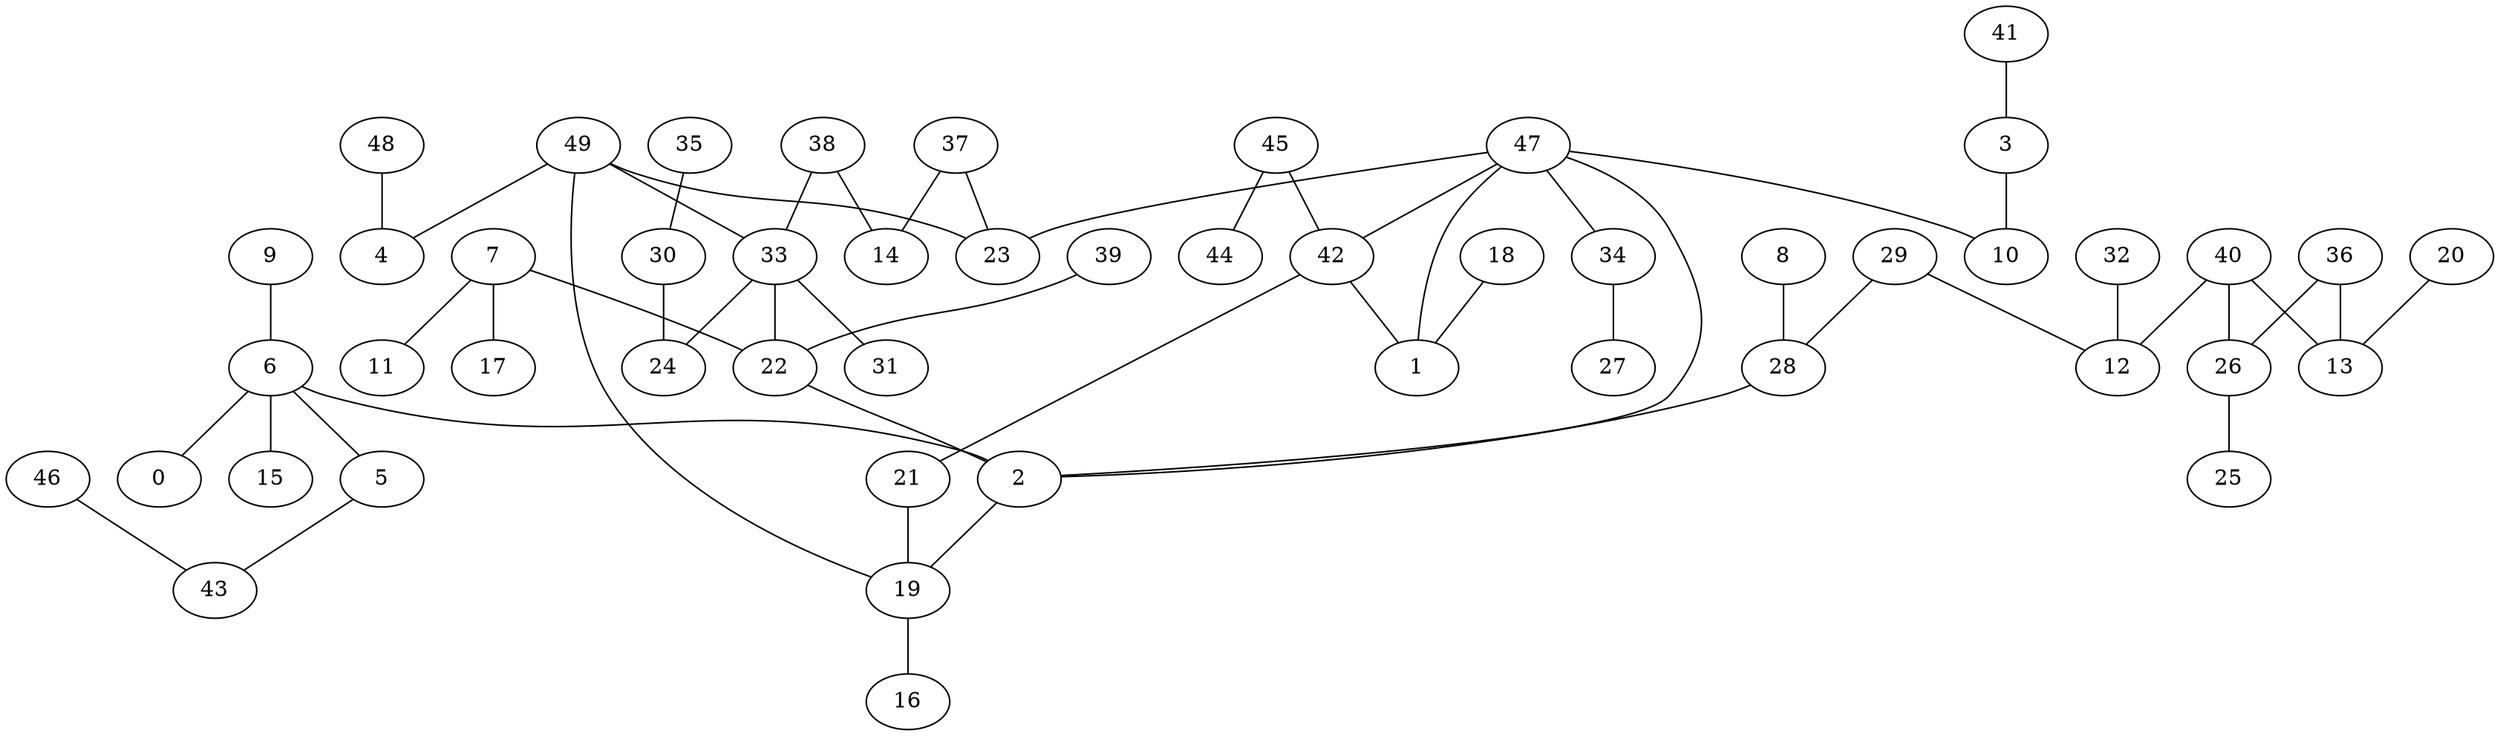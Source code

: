 digraph GG_graph {

subgraph G_graph {
edge [color = black]
"38" -> "33" [dir = none]
"9" -> "6" [dir = none]
"46" -> "43" [dir = none]
"48" -> "4" [dir = none]
"35" -> "30" [dir = none]
"20" -> "13" [dir = none]
"37" -> "14" [dir = none]
"37" -> "23" [dir = none]
"18" -> "1" [dir = none]
"49" -> "4" [dir = none]
"49" -> "19" [dir = none]
"42" -> "21" [dir = none]
"29" -> "12" [dir = none]
"29" -> "28" [dir = none]
"40" -> "13" [dir = none]
"40" -> "26" [dir = none]
"40" -> "12" [dir = none]
"41" -> "3" [dir = none]
"28" -> "2" [dir = none]
"7" -> "17" [dir = none]
"7" -> "11" [dir = none]
"7" -> "22" [dir = none]
"8" -> "28" [dir = none]
"22" -> "2" [dir = none]
"47" -> "23" [dir = none]
"47" -> "10" [dir = none]
"47" -> "42" [dir = none]
"47" -> "34" [dir = none]
"47" -> "1" [dir = none]
"47" -> "2" [dir = none]
"19" -> "16" [dir = none]
"34" -> "27" [dir = none]
"39" -> "22" [dir = none]
"33" -> "31" [dir = none]
"33" -> "24" [dir = none]
"33" -> "22" [dir = none]
"32" -> "12" [dir = none]
"26" -> "25" [dir = none]
"3" -> "10" [dir = none]
"30" -> "24" [dir = none]
"6" -> "5" [dir = none]
"6" -> "0" [dir = none]
"6" -> "15" [dir = none]
"6" -> "2" [dir = none]
"45" -> "44" [dir = none]
"45" -> "42" [dir = none]
"36" -> "26" [dir = none]
"5" -> "43" [dir = none]
"2" -> "19" [dir = none]
"49" -> "23" [dir = none]
"21" -> "19" [dir = none]
"38" -> "14" [dir = none]
"49" -> "33" [dir = none]
"36" -> "13" [dir = none]
"42" -> "1" [dir = none]
}

}
